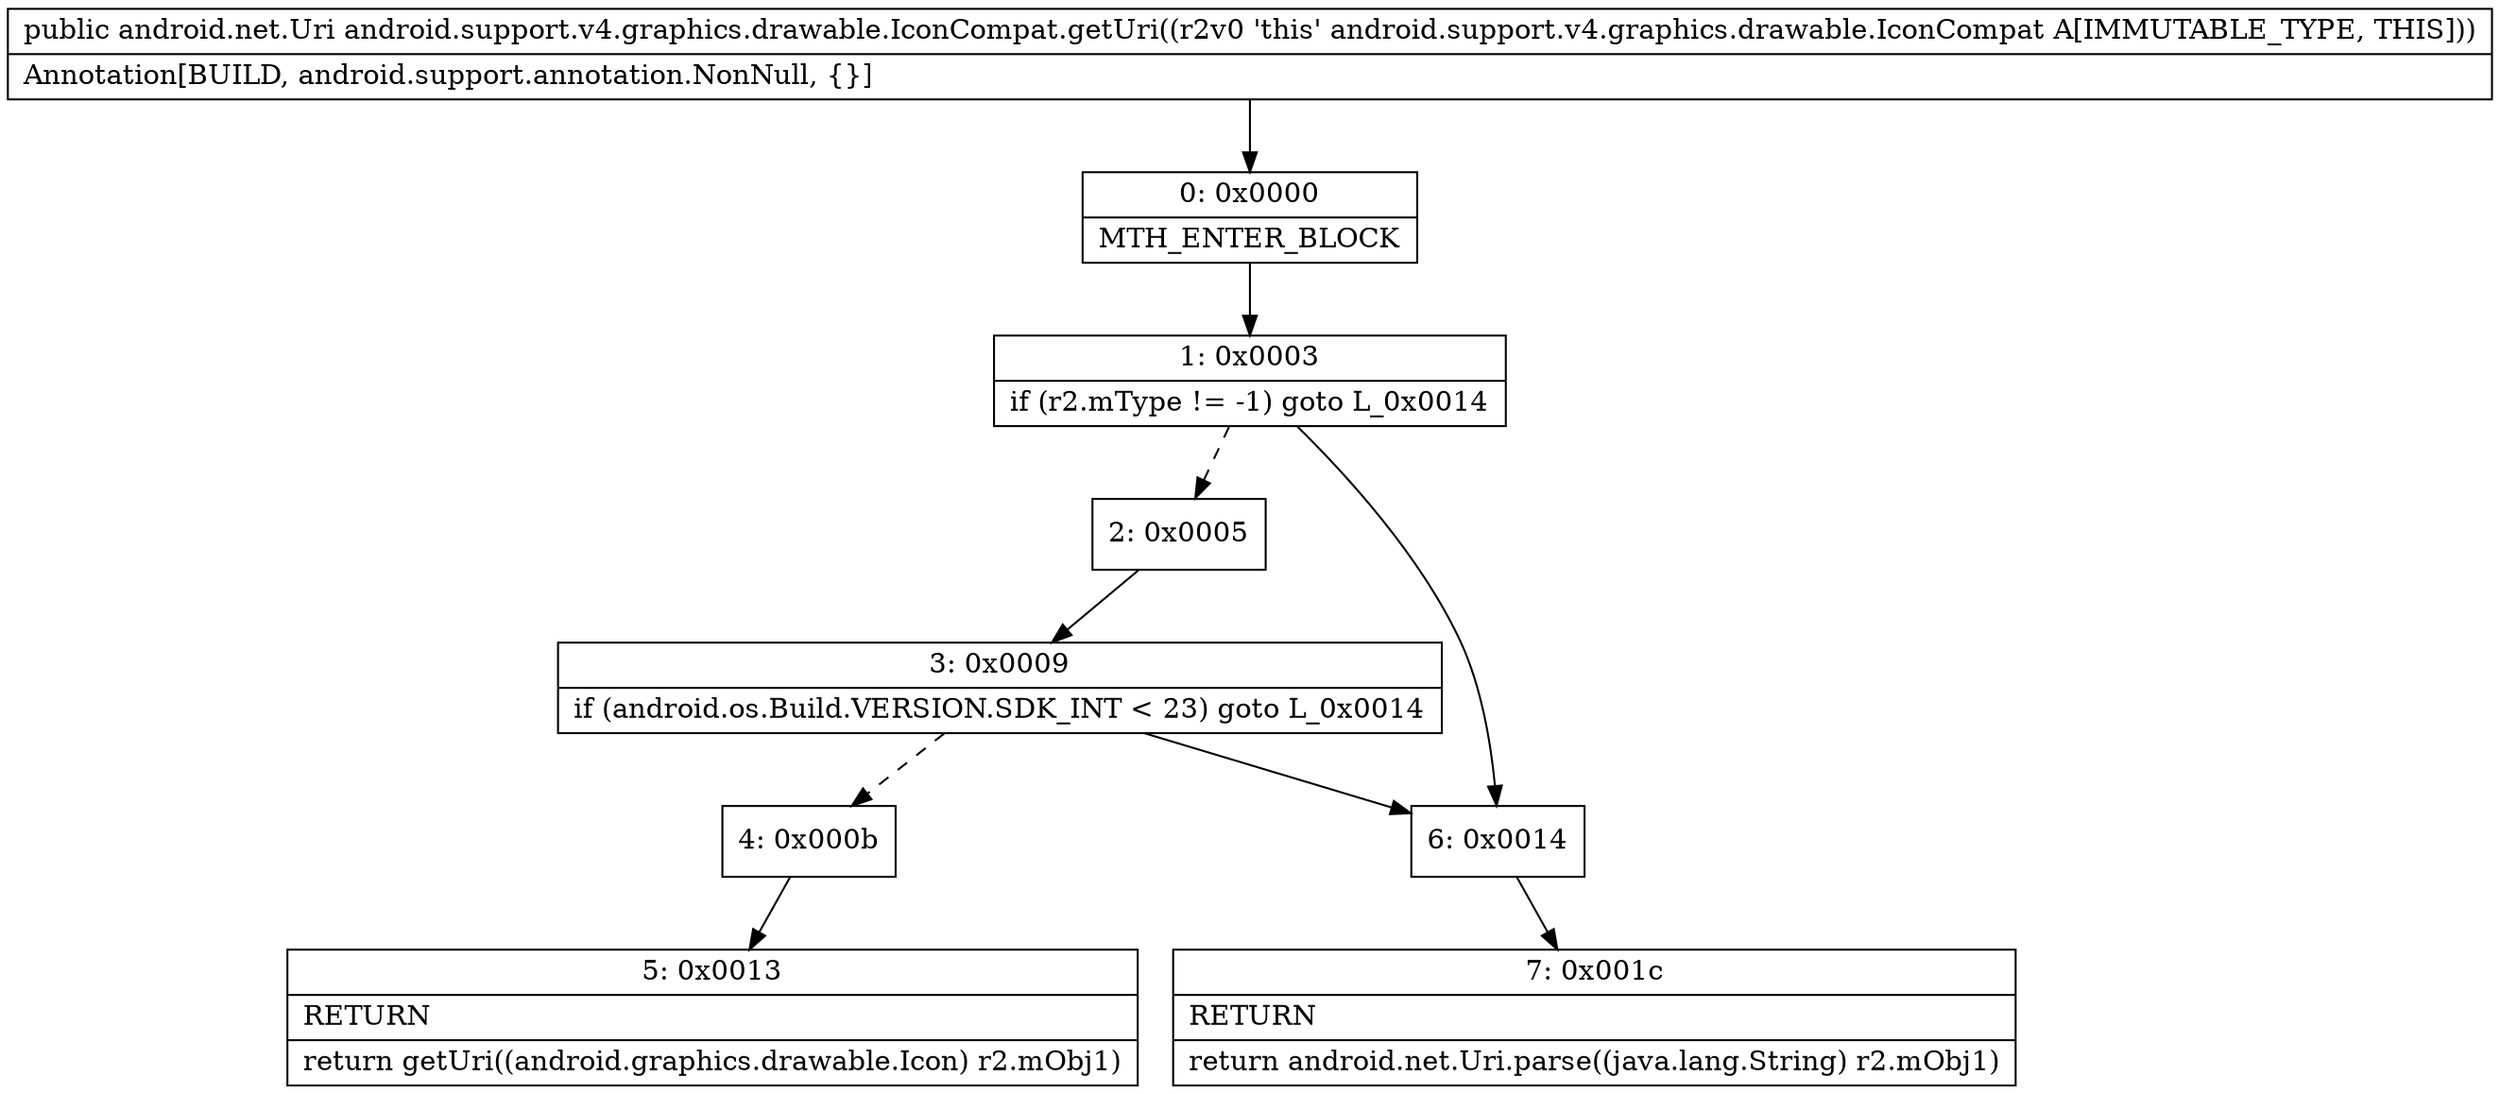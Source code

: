 digraph "CFG forandroid.support.v4.graphics.drawable.IconCompat.getUri()Landroid\/net\/Uri;" {
Node_0 [shape=record,label="{0\:\ 0x0000|MTH_ENTER_BLOCK\l}"];
Node_1 [shape=record,label="{1\:\ 0x0003|if (r2.mType != \-1) goto L_0x0014\l}"];
Node_2 [shape=record,label="{2\:\ 0x0005}"];
Node_3 [shape=record,label="{3\:\ 0x0009|if (android.os.Build.VERSION.SDK_INT \< 23) goto L_0x0014\l}"];
Node_4 [shape=record,label="{4\:\ 0x000b}"];
Node_5 [shape=record,label="{5\:\ 0x0013|RETURN\l|return getUri((android.graphics.drawable.Icon) r2.mObj1)\l}"];
Node_6 [shape=record,label="{6\:\ 0x0014}"];
Node_7 [shape=record,label="{7\:\ 0x001c|RETURN\l|return android.net.Uri.parse((java.lang.String) r2.mObj1)\l}"];
MethodNode[shape=record,label="{public android.net.Uri android.support.v4.graphics.drawable.IconCompat.getUri((r2v0 'this' android.support.v4.graphics.drawable.IconCompat A[IMMUTABLE_TYPE, THIS]))  | Annotation[BUILD, android.support.annotation.NonNull, \{\}]\l}"];
MethodNode -> Node_0;
Node_0 -> Node_1;
Node_1 -> Node_2[style=dashed];
Node_1 -> Node_6;
Node_2 -> Node_3;
Node_3 -> Node_4[style=dashed];
Node_3 -> Node_6;
Node_4 -> Node_5;
Node_6 -> Node_7;
}

